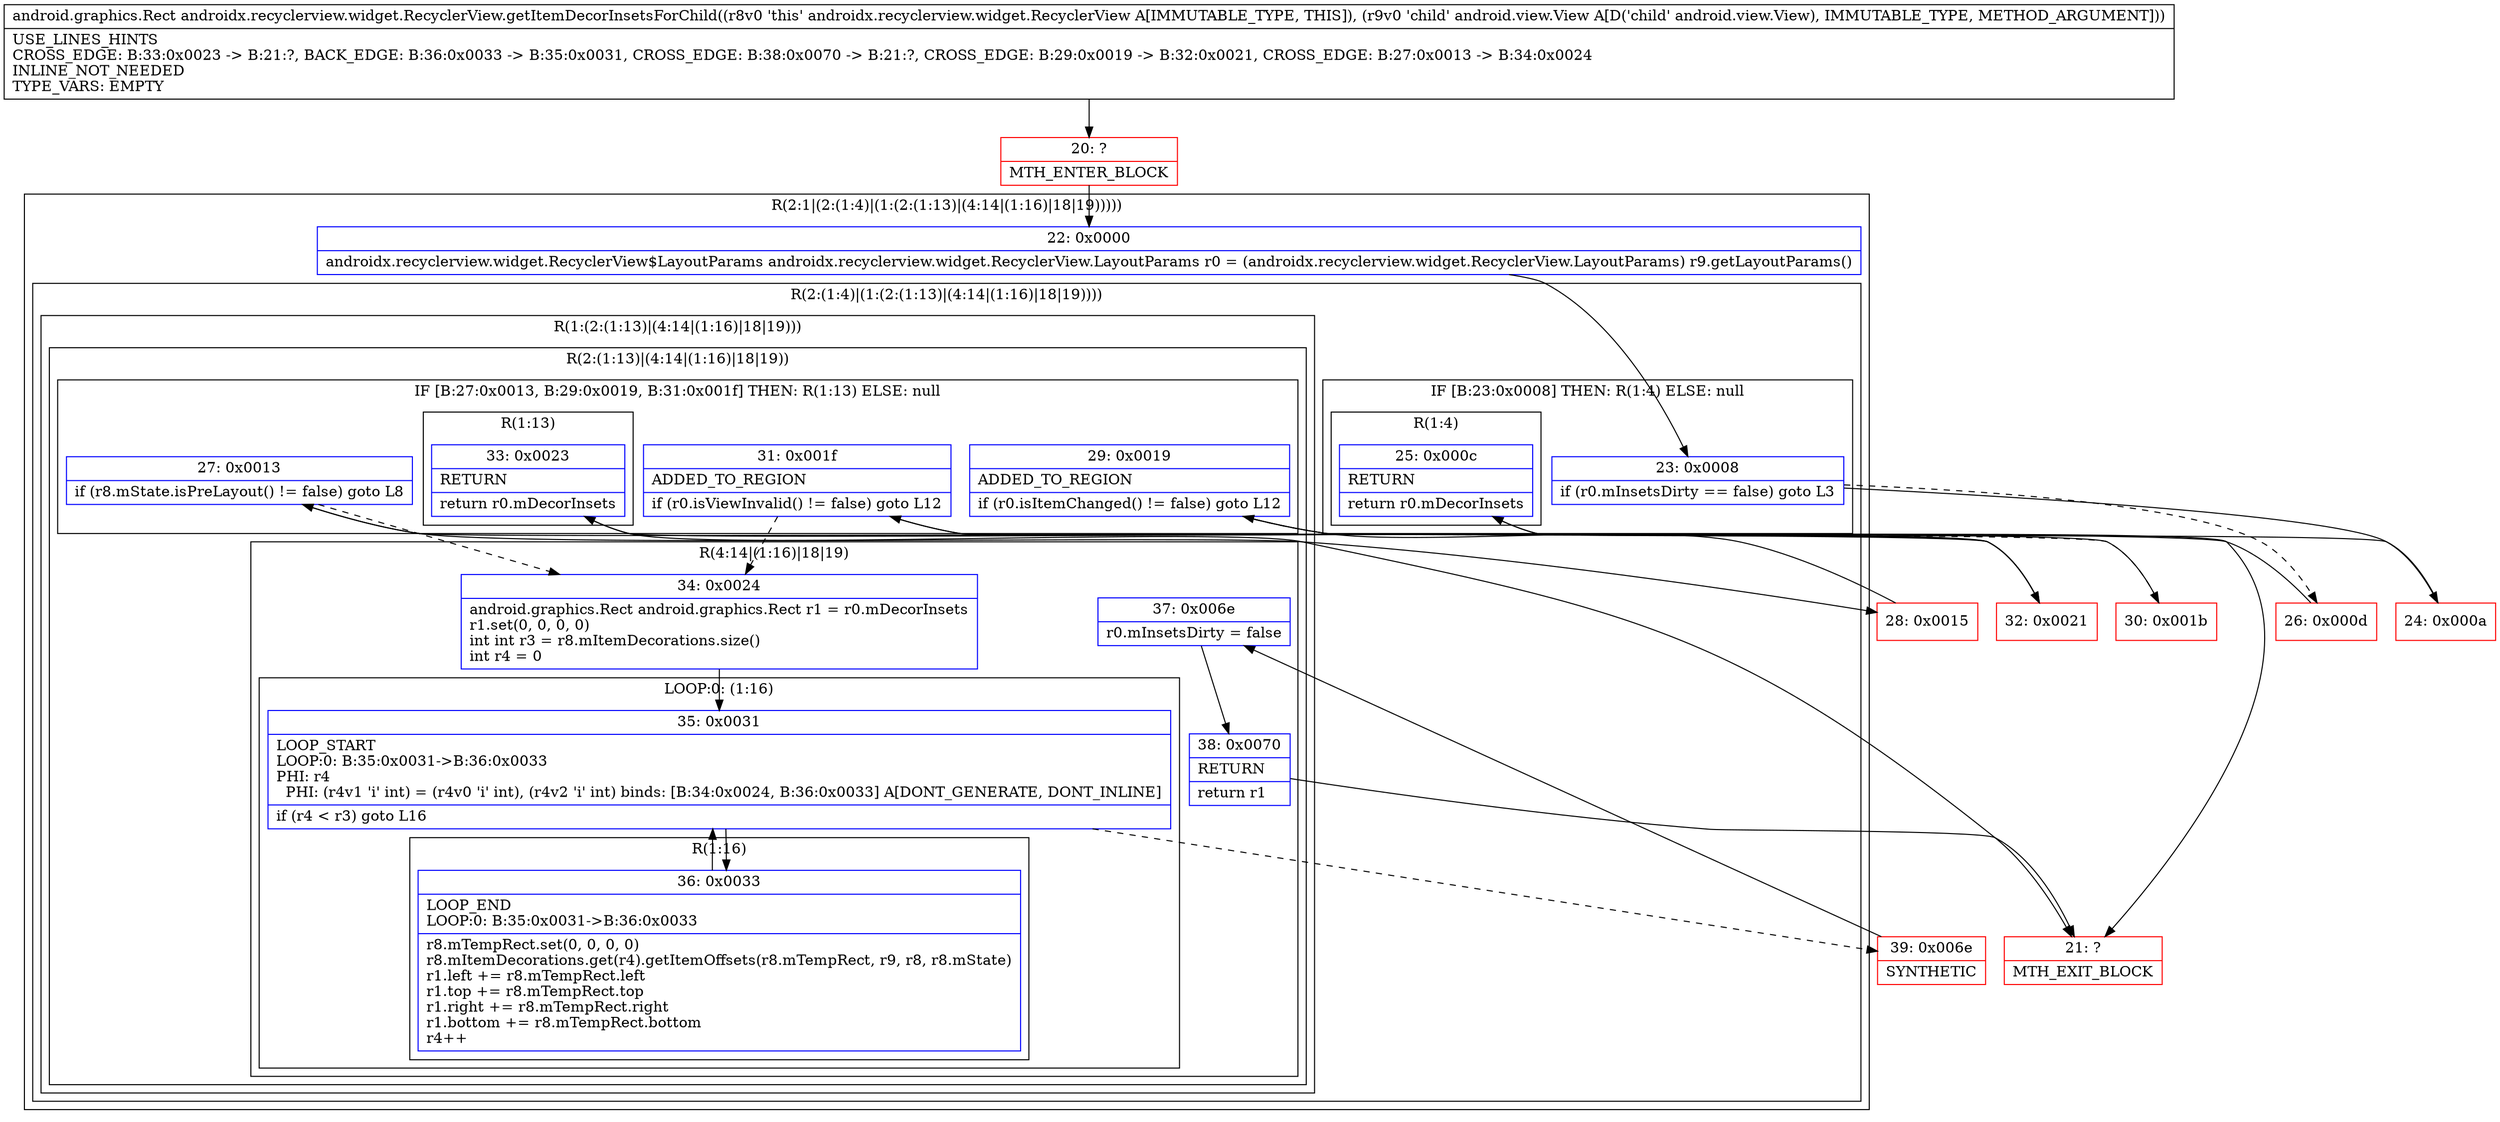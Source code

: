 digraph "CFG forandroidx.recyclerview.widget.RecyclerView.getItemDecorInsetsForChild(Landroid\/view\/View;)Landroid\/graphics\/Rect;" {
subgraph cluster_Region_1153930167 {
label = "R(2:1|(2:(1:4)|(1:(2:(1:13)|(4:14|(1:16)|18|19)))))";
node [shape=record,color=blue];
Node_22 [shape=record,label="{22\:\ 0x0000|androidx.recyclerview.widget.RecyclerView$LayoutParams androidx.recyclerview.widget.RecyclerView.LayoutParams r0 = (androidx.recyclerview.widget.RecyclerView.LayoutParams) r9.getLayoutParams()\l}"];
subgraph cluster_Region_1400536769 {
label = "R(2:(1:4)|(1:(2:(1:13)|(4:14|(1:16)|18|19))))";
node [shape=record,color=blue];
subgraph cluster_IfRegion_851044311 {
label = "IF [B:23:0x0008] THEN: R(1:4) ELSE: null";
node [shape=record,color=blue];
Node_23 [shape=record,label="{23\:\ 0x0008|if (r0.mInsetsDirty == false) goto L3\l}"];
subgraph cluster_Region_1904260115 {
label = "R(1:4)";
node [shape=record,color=blue];
Node_25 [shape=record,label="{25\:\ 0x000c|RETURN\l|return r0.mDecorInsets\l}"];
}
}
subgraph cluster_Region_1086979561 {
label = "R(1:(2:(1:13)|(4:14|(1:16)|18|19)))";
node [shape=record,color=blue];
subgraph cluster_Region_1808424387 {
label = "R(2:(1:13)|(4:14|(1:16)|18|19))";
node [shape=record,color=blue];
subgraph cluster_IfRegion_103089396 {
label = "IF [B:27:0x0013, B:29:0x0019, B:31:0x001f] THEN: R(1:13) ELSE: null";
node [shape=record,color=blue];
Node_27 [shape=record,label="{27\:\ 0x0013|if (r8.mState.isPreLayout() != false) goto L8\l}"];
Node_29 [shape=record,label="{29\:\ 0x0019|ADDED_TO_REGION\l|if (r0.isItemChanged() != false) goto L12\l}"];
Node_31 [shape=record,label="{31\:\ 0x001f|ADDED_TO_REGION\l|if (r0.isViewInvalid() != false) goto L12\l}"];
subgraph cluster_Region_2114418092 {
label = "R(1:13)";
node [shape=record,color=blue];
Node_33 [shape=record,label="{33\:\ 0x0023|RETURN\l|return r0.mDecorInsets\l}"];
}
}
subgraph cluster_Region_58565348 {
label = "R(4:14|(1:16)|18|19)";
node [shape=record,color=blue];
Node_34 [shape=record,label="{34\:\ 0x0024|android.graphics.Rect android.graphics.Rect r1 = r0.mDecorInsets\lr1.set(0, 0, 0, 0)\lint int r3 = r8.mItemDecorations.size()\lint r4 = 0\l}"];
subgraph cluster_LoopRegion_1501894161 {
label = "LOOP:0: (1:16)";
node [shape=record,color=blue];
Node_35 [shape=record,label="{35\:\ 0x0031|LOOP_START\lLOOP:0: B:35:0x0031\-\>B:36:0x0033\lPHI: r4 \l  PHI: (r4v1 'i' int) = (r4v0 'i' int), (r4v2 'i' int) binds: [B:34:0x0024, B:36:0x0033] A[DONT_GENERATE, DONT_INLINE]\l|if (r4 \< r3) goto L16\l}"];
subgraph cluster_Region_2007613108 {
label = "R(1:16)";
node [shape=record,color=blue];
Node_36 [shape=record,label="{36\:\ 0x0033|LOOP_END\lLOOP:0: B:35:0x0031\-\>B:36:0x0033\l|r8.mTempRect.set(0, 0, 0, 0)\lr8.mItemDecorations.get(r4).getItemOffsets(r8.mTempRect, r9, r8, r8.mState)\lr1.left += r8.mTempRect.left\lr1.top += r8.mTempRect.top\lr1.right += r8.mTempRect.right\lr1.bottom += r8.mTempRect.bottom\lr4++\l}"];
}
}
Node_37 [shape=record,label="{37\:\ 0x006e|r0.mInsetsDirty = false\l}"];
Node_38 [shape=record,label="{38\:\ 0x0070|RETURN\l|return r1\l}"];
}
}
}
}
}
Node_20 [shape=record,color=red,label="{20\:\ ?|MTH_ENTER_BLOCK\l}"];
Node_24 [shape=record,color=red,label="{24\:\ 0x000a}"];
Node_21 [shape=record,color=red,label="{21\:\ ?|MTH_EXIT_BLOCK\l}"];
Node_26 [shape=record,color=red,label="{26\:\ 0x000d}"];
Node_28 [shape=record,color=red,label="{28\:\ 0x0015}"];
Node_30 [shape=record,color=red,label="{30\:\ 0x001b}"];
Node_32 [shape=record,color=red,label="{32\:\ 0x0021}"];
Node_39 [shape=record,color=red,label="{39\:\ 0x006e|SYNTHETIC\l}"];
MethodNode[shape=record,label="{android.graphics.Rect androidx.recyclerview.widget.RecyclerView.getItemDecorInsetsForChild((r8v0 'this' androidx.recyclerview.widget.RecyclerView A[IMMUTABLE_TYPE, THIS]), (r9v0 'child' android.view.View A[D('child' android.view.View), IMMUTABLE_TYPE, METHOD_ARGUMENT]))  | USE_LINES_HINTS\lCROSS_EDGE: B:33:0x0023 \-\> B:21:?, BACK_EDGE: B:36:0x0033 \-\> B:35:0x0031, CROSS_EDGE: B:38:0x0070 \-\> B:21:?, CROSS_EDGE: B:29:0x0019 \-\> B:32:0x0021, CROSS_EDGE: B:27:0x0013 \-\> B:34:0x0024\lINLINE_NOT_NEEDED\lTYPE_VARS: EMPTY\l}"];
MethodNode -> Node_20;Node_22 -> Node_23;
Node_23 -> Node_24;
Node_23 -> Node_26[style=dashed];
Node_25 -> Node_21;
Node_27 -> Node_28;
Node_27 -> Node_34[style=dashed];
Node_29 -> Node_30[style=dashed];
Node_29 -> Node_32;
Node_31 -> Node_32;
Node_31 -> Node_34[style=dashed];
Node_33 -> Node_21;
Node_34 -> Node_35;
Node_35 -> Node_36;
Node_35 -> Node_39[style=dashed];
Node_36 -> Node_35;
Node_37 -> Node_38;
Node_38 -> Node_21;
Node_20 -> Node_22;
Node_24 -> Node_25;
Node_26 -> Node_27;
Node_28 -> Node_29;
Node_30 -> Node_31;
Node_32 -> Node_33;
Node_39 -> Node_37;
}

